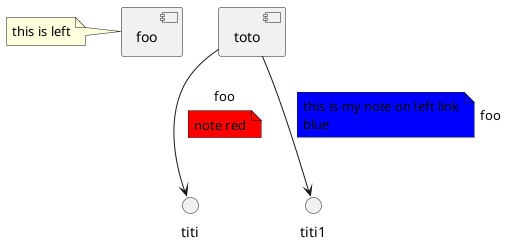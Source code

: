 {
  "sha1": "40yqje23m0cw8548h372kblxrv7auip",
  "insertion": {
    "when": "2024-05-30T20:48:20.398Z",
    "user": "plantuml@gmail.com"
  }
}
@startuml
component toto
toto --> titi : foo
note on link #red: note red
toto --> titi1 : foo
note left on link #blue
	this is my note on left link
	blue
end note
component foo
note left: this is left

@enduml

